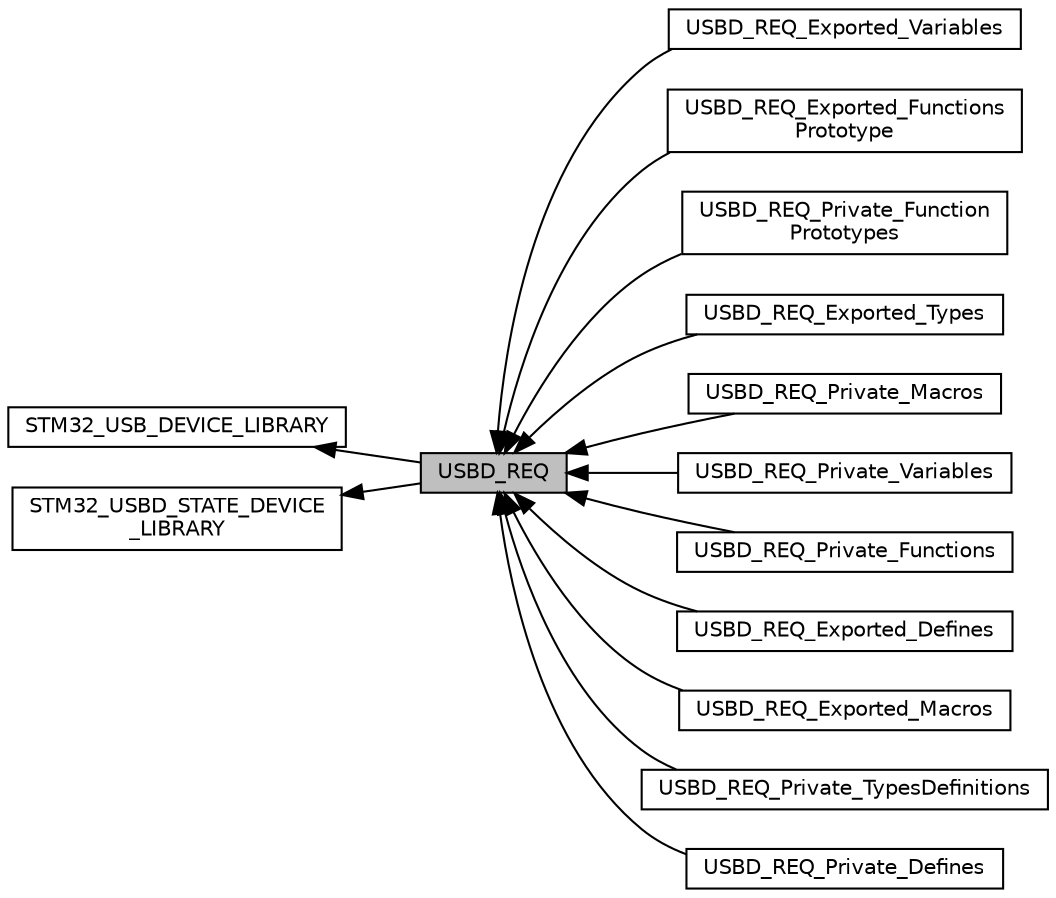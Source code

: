 digraph "USBD_REQ"
{
  edge [fontname="Helvetica",fontsize="10",labelfontname="Helvetica",labelfontsize="10"];
  node [fontname="Helvetica",fontsize="10",shape=record];
  rankdir=LR;
  Node6 [label="USBD_REQ_Exported_Variables",height=0.2,width=0.4,color="black", fillcolor="white", style="filled",URL="$group___u_s_b_d___r_e_q___exported___variables.html"];
  Node1 [label="STM32_USB_DEVICE_LIBRARY",height=0.2,width=0.4,color="black", fillcolor="white", style="filled",URL="$group___s_t_m32___u_s_b___d_e_v_i_c_e___l_i_b_r_a_r_y.html"];
  Node7 [label="USBD_REQ_Exported_Functions\lPrototype",height=0.2,width=0.4,color="black", fillcolor="white", style="filled",URL="$group___u_s_b_d___r_e_q___exported___functions_prototype.html"];
  Node12 [label="USBD_REQ_Private_Function\lPrototypes",height=0.2,width=0.4,color="black", fillcolor="white", style="filled",URL="$group___u_s_b_d___r_e_q___private___function_prototypes.html"];
  Node4 [label="USBD_REQ_Exported_Types",height=0.2,width=0.4,color="black", fillcolor="white", style="filled",URL="$group___u_s_b_d___r_e_q___exported___types.html"];
  Node10 [label="USBD_REQ_Private_Macros",height=0.2,width=0.4,color="black", fillcolor="white", style="filled",URL="$group___u_s_b_d___r_e_q___private___macros.html"];
  Node11 [label="USBD_REQ_Private_Variables",height=0.2,width=0.4,color="black", fillcolor="white", style="filled",URL="$group___u_s_b_d___r_e_q___private___variables.html"];
  Node13 [label="USBD_REQ_Private_Functions",height=0.2,width=0.4,color="black", fillcolor="white", style="filled",URL="$group___u_s_b_d___r_e_q___private___functions.html"];
  Node3 [label="USBD_REQ_Exported_Defines",height=0.2,width=0.4,color="black", fillcolor="white", style="filled",URL="$group___u_s_b_d___r_e_q___exported___defines.html"];
  Node2 [label="STM32_USBD_STATE_DEVICE\l_LIBRARY",height=0.2,width=0.4,color="black", fillcolor="white", style="filled",URL="$group___s_t_m32___u_s_b_d___s_t_a_t_e___d_e_v_i_c_e___l_i_b_r_a_r_y.html"];
  Node0 [label="USBD_REQ",height=0.2,width=0.4,color="black", fillcolor="grey75", style="filled", fontcolor="black"];
  Node5 [label="USBD_REQ_Exported_Macros",height=0.2,width=0.4,color="black", fillcolor="white", style="filled",URL="$group___u_s_b_d___r_e_q___exported___macros.html"];
  Node8 [label="USBD_REQ_Private_TypesDefinitions",height=0.2,width=0.4,color="black", fillcolor="white", style="filled",URL="$group___u_s_b_d___r_e_q___private___types_definitions.html"];
  Node9 [label="USBD_REQ_Private_Defines",height=0.2,width=0.4,color="black", fillcolor="white", style="filled",URL="$group___u_s_b_d___r_e_q___private___defines.html"];
  Node1->Node0 [shape=plaintext, dir="back", style="solid"];
  Node2->Node0 [shape=plaintext, dir="back", style="solid"];
  Node0->Node3 [shape=plaintext, dir="back", style="solid"];
  Node0->Node4 [shape=plaintext, dir="back", style="solid"];
  Node0->Node5 [shape=plaintext, dir="back", style="solid"];
  Node0->Node6 [shape=plaintext, dir="back", style="solid"];
  Node0->Node7 [shape=plaintext, dir="back", style="solid"];
  Node0->Node8 [shape=plaintext, dir="back", style="solid"];
  Node0->Node9 [shape=plaintext, dir="back", style="solid"];
  Node0->Node10 [shape=plaintext, dir="back", style="solid"];
  Node0->Node11 [shape=plaintext, dir="back", style="solid"];
  Node0->Node12 [shape=plaintext, dir="back", style="solid"];
  Node0->Node13 [shape=plaintext, dir="back", style="solid"];
}
